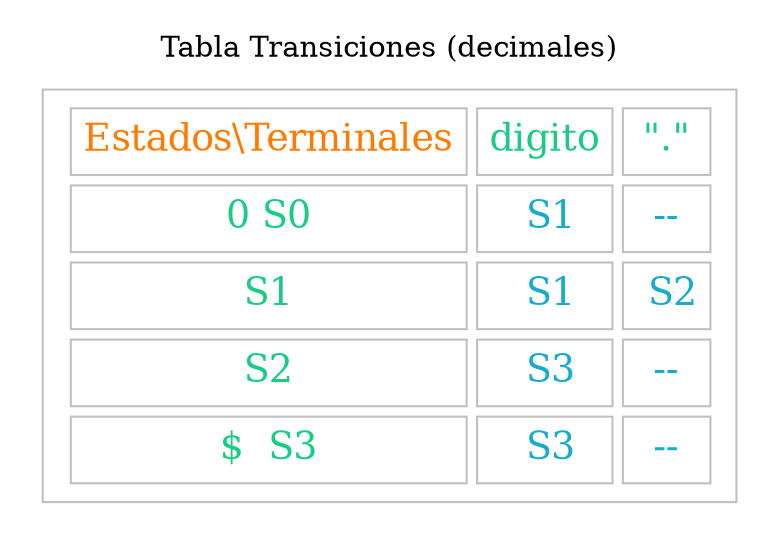 digraph G {
color=white;
edge[fontname="Helvetica,Arial,sans-serif"];
node[shape=box];
subgraph cluster1 {

node[color=gray];
label = "Tabla Transiciones (decimales)"
node[color=gray];
a0[fontcolor=red fontsize="18"];
a0 [label=<
<TABLE border="0" cellspacing="5" cellpadding="5">
<TR>
<TD border="1"><font color="#ff7b00">Estados\Terminales</font></TD>
<TD border="1" ><font color="#18cc84">digito</font></TD>
<TD border="1" ><font color="#18cc84">"."</font></TD>
</TR>
<TR>
<TD border="1" ><font color="#18cc84">0 S0</font></TD>
<TD border="1" ><font color="#18abcc"> S1</font></TD>
<TD border="1" ><font color="#18abcc"> -- </font></TD>
</TR>
  <TR>
<TD border="1" ><font color="#18cc84">S1</font></TD>
<TD border="1" ><font color="#18abcc"> S1</font></TD>
<TD border="1" ><font color="#18abcc"> S2</font></TD>
</TR>
  <TR>
<TD border="1" ><font color="#18cc84">S2</font></TD>
<TD border="1" ><font color="#18abcc"> S3</font></TD>
<TD border="1" ><font color="#18abcc"> -- </font></TD>
</TR>
  <TR>
<TD border="1" ><font color="#18cc84">$  S3</font></TD>
<TD border="1" ><font color="#18abcc"> S3</font></TD>
<TD border="1" ><font color="#18abcc"> -- </font></TD>
</TR>

</TABLE>>];
}
}